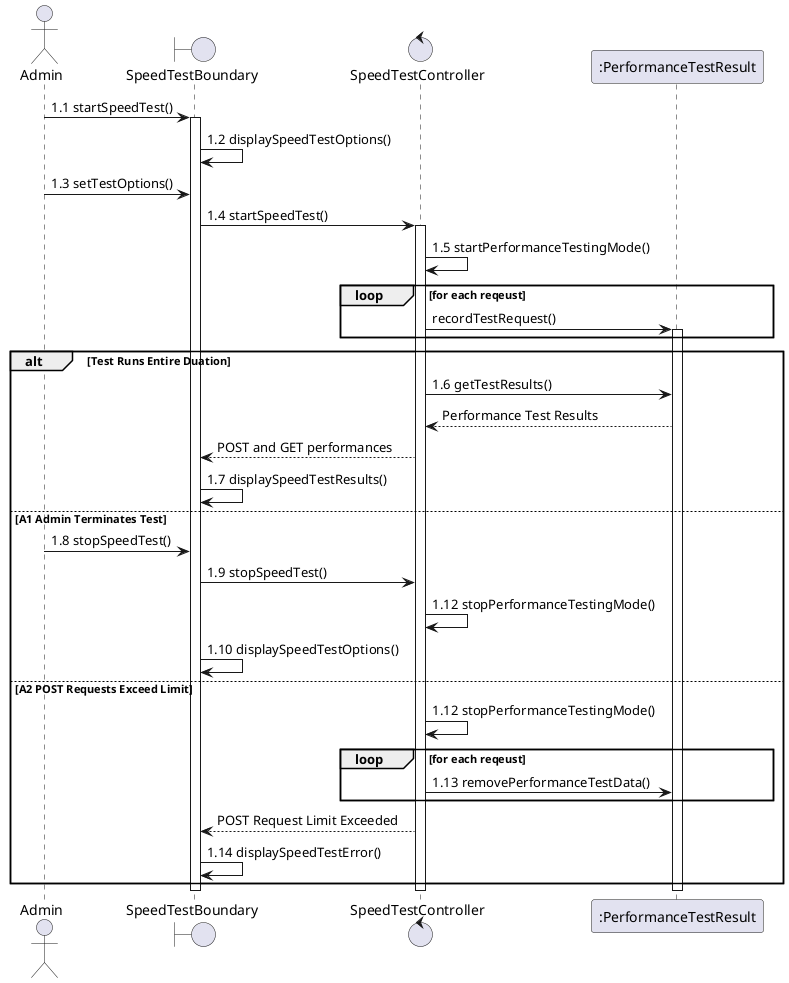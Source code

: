 @startuml

actor Admin as a
boundary SpeedTestBoundary as stb
control SpeedTestController as stc
participant ":PerformanceTestResult" as ptr

a -> stb : 1.1 startSpeedTest()
activate stb
stb -> stb: 1.2 displaySpeedTestOptions()
a -> stb: 1.3 setTestOptions()
stb -> stc : 1.4 startSpeedTest()
activate stc
stc -> stc: 1.5 startPerformanceTestingMode()
loop for each reqeust
stc -> ptr: recordTestRequest()
activate ptr
end loop
' stc -> stc: 1.6 recordTestRequests()

alt Test Runs Entire Duation
stc -> ptr: 1.6 getTestResults()
ptr --> stc: Performance Test Results
stc --> stb: POST and GET performances
stb -> stb: 1.7 displaySpeedTestResults()
else A1 Admin Terminates Test
a -> stb: 1.8 stopSpeedTest()
stb -> stc: 1.9 stopSpeedTest()
stc -> stc: 1.12 stopPerformanceTestingMode()
stb -> stb: 1.10 displaySpeedTestOptions()
else A2 POST Requests Exceed Limit
stc -> stc: 1.12 stopPerformanceTestingMode()
loop for each reqeust
stc -> ptr: 1.13 removePerformanceTestData()
end loop
stc --> stb: POST Request Limit Exceeded
stb -> stb: 1.14 displaySpeedTestError()
end



deactivate ptr
deactivate stc
deactivate stb

@enduml
